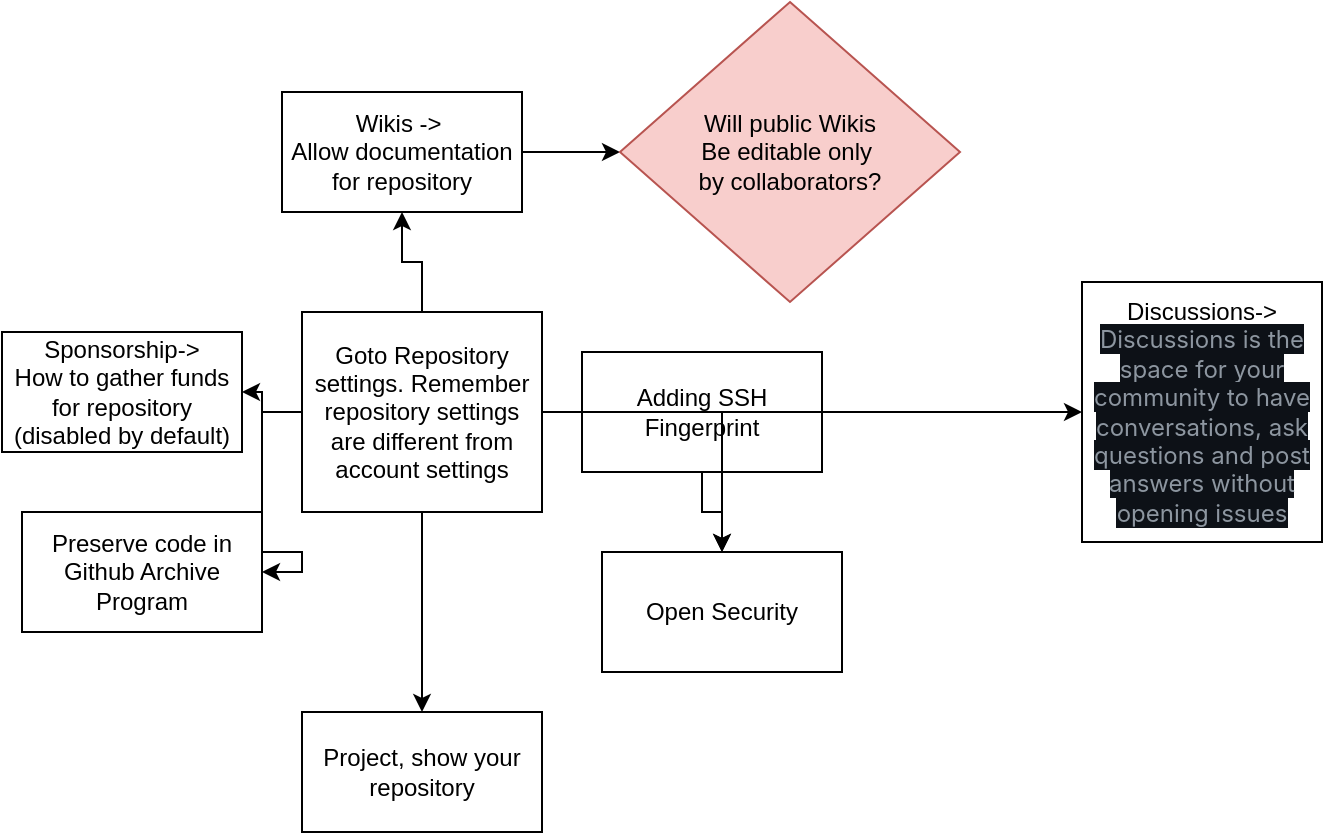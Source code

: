 <mxfile version="24.7.2" type="device">
  <diagram name="Page-1" id="gGhG6117xN52jGxHGsjl">
    <mxGraphModel dx="954" dy="1761" grid="1" gridSize="10" guides="1" tooltips="1" connect="1" arrows="1" fold="1" page="1" pageScale="1" pageWidth="827" pageHeight="1169" math="0" shadow="0">
      <root>
        <mxCell id="0" />
        <mxCell id="1" parent="0" />
        <mxCell id="8tkHss766R4aM95-DBF8-3" value="" style="edgeStyle=orthogonalEdgeStyle;rounded=0;orthogonalLoop=1;jettySize=auto;html=1;" edge="1" parent="1" source="8tkHss766R4aM95-DBF8-1" target="8tkHss766R4aM95-DBF8-2">
          <mxGeometry relative="1" as="geometry" />
        </mxCell>
        <mxCell id="8tkHss766R4aM95-DBF8-1" value="Adding SSH Fingerprint" style="rounded=0;whiteSpace=wrap;html=1;" vertex="1" parent="1">
          <mxGeometry x="310" y="10" width="120" height="60" as="geometry" />
        </mxCell>
        <mxCell id="8tkHss766R4aM95-DBF8-2" value="Open Security" style="whiteSpace=wrap;html=1;rounded=0;" vertex="1" parent="1">
          <mxGeometry x="320" y="110" width="120" height="60" as="geometry" />
        </mxCell>
        <mxCell id="8tkHss766R4aM95-DBF8-7" value="" style="edgeStyle=orthogonalEdgeStyle;rounded=0;orthogonalLoop=1;jettySize=auto;html=1;" edge="1" parent="1" source="8tkHss766R4aM95-DBF8-6" target="8tkHss766R4aM95-DBF8-2">
          <mxGeometry relative="1" as="geometry" />
        </mxCell>
        <mxCell id="8tkHss766R4aM95-DBF8-9" value="" style="edgeStyle=orthogonalEdgeStyle;rounded=0;orthogonalLoop=1;jettySize=auto;html=1;" edge="1" parent="1" source="8tkHss766R4aM95-DBF8-6" target="8tkHss766R4aM95-DBF8-8">
          <mxGeometry relative="1" as="geometry" />
        </mxCell>
        <mxCell id="8tkHss766R4aM95-DBF8-15" value="" style="edgeStyle=orthogonalEdgeStyle;rounded=0;orthogonalLoop=1;jettySize=auto;html=1;" edge="1" parent="1" source="8tkHss766R4aM95-DBF8-6" target="8tkHss766R4aM95-DBF8-14">
          <mxGeometry relative="1" as="geometry" />
        </mxCell>
        <mxCell id="8tkHss766R4aM95-DBF8-17" value="" style="edgeStyle=orthogonalEdgeStyle;rounded=0;orthogonalLoop=1;jettySize=auto;html=1;" edge="1" parent="1" source="8tkHss766R4aM95-DBF8-6" target="8tkHss766R4aM95-DBF8-16">
          <mxGeometry relative="1" as="geometry" />
        </mxCell>
        <mxCell id="8tkHss766R4aM95-DBF8-19" value="" style="edgeStyle=orthogonalEdgeStyle;rounded=0;orthogonalLoop=1;jettySize=auto;html=1;" edge="1" parent="1" source="8tkHss766R4aM95-DBF8-6" target="8tkHss766R4aM95-DBF8-18">
          <mxGeometry relative="1" as="geometry" />
        </mxCell>
        <mxCell id="8tkHss766R4aM95-DBF8-21" value="" style="edgeStyle=orthogonalEdgeStyle;rounded=0;orthogonalLoop=1;jettySize=auto;html=1;" edge="1" parent="1" source="8tkHss766R4aM95-DBF8-6" target="8tkHss766R4aM95-DBF8-20">
          <mxGeometry relative="1" as="geometry" />
        </mxCell>
        <mxCell id="8tkHss766R4aM95-DBF8-6" value="Goto Repository settings. Remember repository settings are different from account settings" style="rounded=0;whiteSpace=wrap;html=1;" vertex="1" parent="1">
          <mxGeometry x="170" y="-10" width="120" height="100" as="geometry" />
        </mxCell>
        <mxCell id="8tkHss766R4aM95-DBF8-13" value="" style="edgeStyle=orthogonalEdgeStyle;rounded=0;orthogonalLoop=1;jettySize=auto;html=1;" edge="1" parent="1" source="8tkHss766R4aM95-DBF8-8" target="8tkHss766R4aM95-DBF8-12">
          <mxGeometry relative="1" as="geometry" />
        </mxCell>
        <mxCell id="8tkHss766R4aM95-DBF8-8" value="Wikis -&amp;gt;&amp;nbsp;&lt;div&gt;Allow documentation&lt;/div&gt;&lt;div&gt;for repository&lt;/div&gt;" style="whiteSpace=wrap;html=1;rounded=0;" vertex="1" parent="1">
          <mxGeometry x="160" y="-120" width="120" height="60" as="geometry" />
        </mxCell>
        <mxCell id="8tkHss766R4aM95-DBF8-12" value="Will public Wikis&lt;div&gt;Be editable only&amp;nbsp;&lt;/div&gt;&lt;div&gt;by collaborators?&lt;/div&gt;" style="rhombus;whiteSpace=wrap;html=1;rounded=0;fillColor=#f8cecc;strokeColor=#b85450;" vertex="1" parent="1">
          <mxGeometry x="329" y="-165" width="170" height="150" as="geometry" />
        </mxCell>
        <mxCell id="8tkHss766R4aM95-DBF8-14" value="Sponsorship-&amp;gt;&lt;div&gt;How to gather funds&lt;/div&gt;&lt;div&gt;for repository&lt;/div&gt;&lt;div&gt;(disabled by default)&lt;/div&gt;" style="whiteSpace=wrap;html=1;rounded=0;" vertex="1" parent="1">
          <mxGeometry x="20" width="120" height="60" as="geometry" />
        </mxCell>
        <mxCell id="8tkHss766R4aM95-DBF8-16" value="Preserve code in Github Archive Program" style="whiteSpace=wrap;html=1;rounded=0;" vertex="1" parent="1">
          <mxGeometry x="30" y="90" width="120" height="60" as="geometry" />
        </mxCell>
        <mxCell id="8tkHss766R4aM95-DBF8-18" value="Discussions-&amp;gt;&lt;div&gt;&lt;span style=&quot;color: rgb(141, 150, 160); font-family: -apple-system, BlinkMacSystemFont, &amp;quot;Segoe UI&amp;quot;, &amp;quot;Noto Sans&amp;quot;, Helvetica, Arial, sans-serif, &amp;quot;Apple Color Emoji&amp;quot;, &amp;quot;Segoe UI Emoji&amp;quot;; text-align: start; background-color: rgb(13, 17, 23);&quot;&gt;Discussions is the space for your community to have conversations, ask questions and post answers without opening issues&lt;/span&gt;&lt;br&gt;&lt;/div&gt;" style="whiteSpace=wrap;html=1;rounded=0;" vertex="1" parent="1">
          <mxGeometry x="560" y="-25" width="120" height="130" as="geometry" />
        </mxCell>
        <mxCell id="8tkHss766R4aM95-DBF8-20" value="Project, show your repository" style="whiteSpace=wrap;html=1;rounded=0;" vertex="1" parent="1">
          <mxGeometry x="170" y="190" width="120" height="60" as="geometry" />
        </mxCell>
      </root>
    </mxGraphModel>
  </diagram>
</mxfile>
